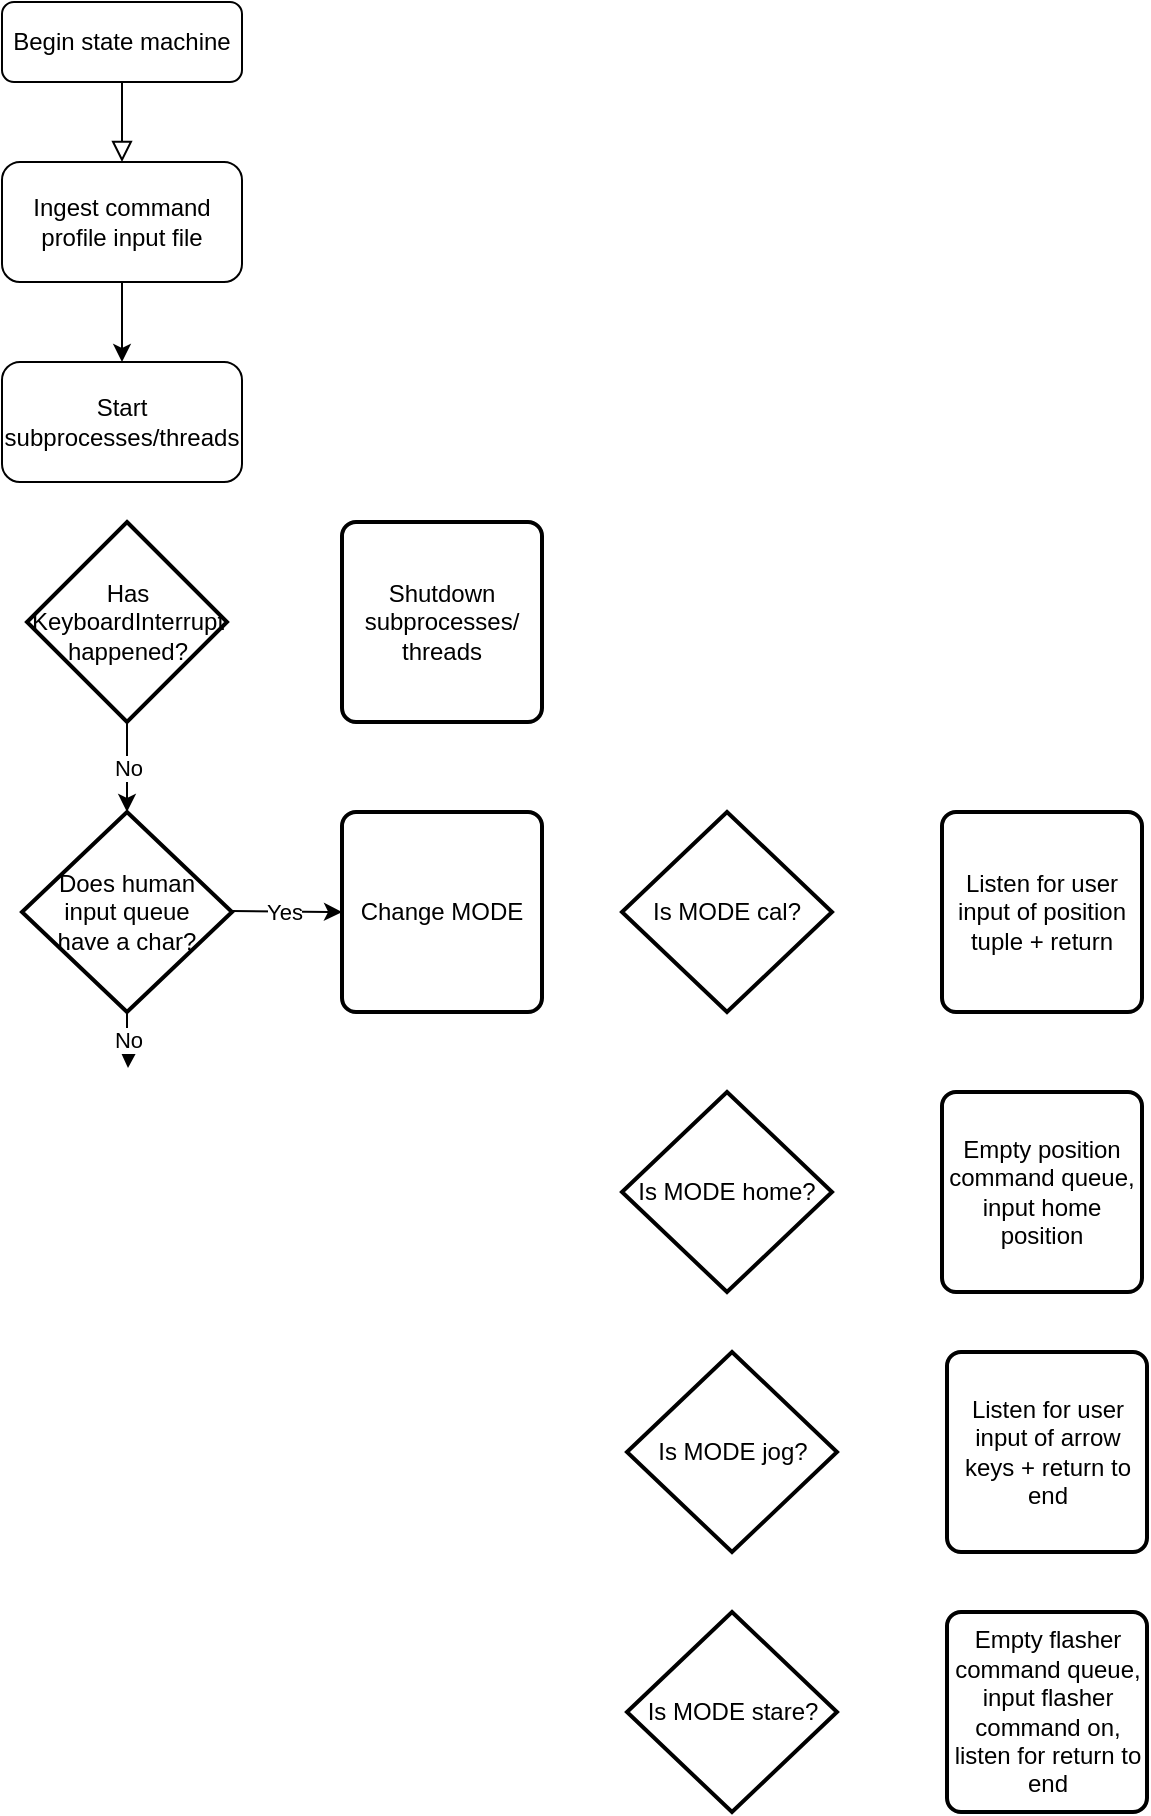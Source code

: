 <mxfile version="15.4.0" type="device"><diagram id="C5RBs43oDa-KdzZeNtuy" name="Page-1"><mxGraphModel dx="630" dy="436" grid="1" gridSize="10" guides="1" tooltips="1" connect="1" arrows="1" fold="1" page="1" pageScale="1" pageWidth="827" pageHeight="1169" math="0" shadow="0"><root><mxCell id="WIyWlLk6GJQsqaUBKTNV-0"/><mxCell id="WIyWlLk6GJQsqaUBKTNV-1" parent="WIyWlLk6GJQsqaUBKTNV-0"/><mxCell id="WIyWlLk6GJQsqaUBKTNV-2" value="" style="rounded=0;html=1;jettySize=auto;orthogonalLoop=1;fontSize=11;endArrow=block;endFill=0;endSize=8;strokeWidth=1;shadow=0;labelBackgroundColor=none;edgeStyle=orthogonalEdgeStyle;" parent="WIyWlLk6GJQsqaUBKTNV-1" source="WIyWlLk6GJQsqaUBKTNV-3" target="vF_u31iRMHl0yjkTLBo3-0" edge="1"><mxGeometry relative="1" as="geometry"><mxPoint x="220" y="190" as="targetPoint"/></mxGeometry></mxCell><mxCell id="WIyWlLk6GJQsqaUBKTNV-3" value="Begin state machine" style="rounded=1;whiteSpace=wrap;html=1;fontSize=12;glass=0;strokeWidth=1;shadow=0;" parent="WIyWlLk6GJQsqaUBKTNV-1" vertex="1"><mxGeometry x="160" y="80" width="120" height="40" as="geometry"/></mxCell><mxCell id="vF_u31iRMHl0yjkTLBo3-3" style="edgeStyle=orthogonalEdgeStyle;rounded=0;orthogonalLoop=1;jettySize=auto;html=1;exitX=0.5;exitY=1;exitDx=0;exitDy=0;entryX=0.5;entryY=0;entryDx=0;entryDy=0;" edge="1" parent="WIyWlLk6GJQsqaUBKTNV-1" source="vF_u31iRMHl0yjkTLBo3-0" target="vF_u31iRMHl0yjkTLBo3-8"><mxGeometry relative="1" as="geometry"><mxPoint x="220" y="260" as="targetPoint"/></mxGeometry></mxCell><mxCell id="vF_u31iRMHl0yjkTLBo3-0" value="Ingest command profile input file" style="rounded=1;whiteSpace=wrap;html=1;" vertex="1" parent="WIyWlLk6GJQsqaUBKTNV-1"><mxGeometry x="160" y="160" width="120" height="60" as="geometry"/></mxCell><mxCell id="vF_u31iRMHl0yjkTLBo3-8" value="Start subprocesses/threads" style="rounded=1;whiteSpace=wrap;html=1;" vertex="1" parent="WIyWlLk6GJQsqaUBKTNV-1"><mxGeometry x="160" y="260" width="120" height="60" as="geometry"/></mxCell><mxCell id="vF_u31iRMHl0yjkTLBo3-9" value="Does human &lt;br&gt;input queue &lt;br&gt;have a char?" style="strokeWidth=2;html=1;shape=mxgraph.flowchart.decision;whiteSpace=wrap;" vertex="1" parent="WIyWlLk6GJQsqaUBKTNV-1"><mxGeometry x="170" y="485" width="105" height="100" as="geometry"/></mxCell><mxCell id="vF_u31iRMHl0yjkTLBo3-10" value="" style="endArrow=classic;html=1;rounded=0;edgeStyle=orthogonalEdgeStyle;entryX=0;entryY=0.5;entryDx=0;entryDy=0;" edge="1" parent="WIyWlLk6GJQsqaUBKTNV-1" target="vF_u31iRMHl0yjkTLBo3-22"><mxGeometry relative="1" as="geometry"><mxPoint x="275" y="534.5" as="sourcePoint"/><mxPoint x="330" y="535" as="targetPoint"/></mxGeometry></mxCell><mxCell id="vF_u31iRMHl0yjkTLBo3-11" value="Yes" style="edgeLabel;resizable=0;html=1;align=center;verticalAlign=middle;" connectable="0" vertex="1" parent="vF_u31iRMHl0yjkTLBo3-10"><mxGeometry relative="1" as="geometry"><mxPoint x="-2" as="offset"/></mxGeometry></mxCell><mxCell id="vF_u31iRMHl0yjkTLBo3-14" value="Has KeyboardInterrupt&lt;br&gt;happened?" style="strokeWidth=2;html=1;shape=mxgraph.flowchart.decision;whiteSpace=wrap;" vertex="1" parent="WIyWlLk6GJQsqaUBKTNV-1"><mxGeometry x="172.5" y="340" width="100" height="100" as="geometry"/></mxCell><mxCell id="vF_u31iRMHl0yjkTLBo3-15" value="Shutdown subprocesses/&lt;br&gt;threads" style="rounded=1;whiteSpace=wrap;html=1;absoluteArcSize=1;arcSize=14;strokeWidth=2;" vertex="1" parent="WIyWlLk6GJQsqaUBKTNV-1"><mxGeometry x="330" y="340" width="100" height="100" as="geometry"/></mxCell><mxCell id="vF_u31iRMHl0yjkTLBo3-16" value="`" style="endArrow=classic;html=1;rounded=0;edgeStyle=orthogonalEdgeStyle;entryX=0.5;entryY=0;entryDx=0;entryDy=0;entryPerimeter=0;exitX=0.5;exitY=1;exitDx=0;exitDy=0;exitPerimeter=0;" edge="1" parent="WIyWlLk6GJQsqaUBKTNV-1" source="vF_u31iRMHl0yjkTLBo3-14" target="vF_u31iRMHl0yjkTLBo3-9"><mxGeometry relative="1" as="geometry"><mxPoint x="190" y="630" as="sourcePoint"/><mxPoint x="300" y="550" as="targetPoint"/></mxGeometry></mxCell><mxCell id="vF_u31iRMHl0yjkTLBo3-17" value="No" style="edgeLabel;resizable=0;html=1;align=center;verticalAlign=middle;" connectable="0" vertex="1" parent="vF_u31iRMHl0yjkTLBo3-16"><mxGeometry relative="1" as="geometry"/></mxCell><mxCell id="vF_u31iRMHl0yjkTLBo3-18" value="`" style="endArrow=classic;html=1;rounded=0;edgeStyle=orthogonalEdgeStyle;exitX=0.5;exitY=1;exitDx=0;exitDy=0;exitPerimeter=0;" edge="1" parent="WIyWlLk6GJQsqaUBKTNV-1" source="vF_u31iRMHl0yjkTLBo3-9"><mxGeometry relative="1" as="geometry"><mxPoint x="232.5" y="450" as="sourcePoint"/><mxPoint x="223" y="613" as="targetPoint"/></mxGeometry></mxCell><mxCell id="vF_u31iRMHl0yjkTLBo3-19" value="No" style="edgeLabel;resizable=0;html=1;align=center;verticalAlign=middle;" connectable="0" vertex="1" parent="vF_u31iRMHl0yjkTLBo3-18"><mxGeometry relative="1" as="geometry"/></mxCell><mxCell id="vF_u31iRMHl0yjkTLBo3-20" value="Is MODE cal?" style="strokeWidth=2;html=1;shape=mxgraph.flowchart.decision;whiteSpace=wrap;" vertex="1" parent="WIyWlLk6GJQsqaUBKTNV-1"><mxGeometry x="470" y="485" width="105" height="100" as="geometry"/></mxCell><mxCell id="vF_u31iRMHl0yjkTLBo3-22" value="Change MODE" style="rounded=1;whiteSpace=wrap;html=1;absoluteArcSize=1;arcSize=14;strokeWidth=2;" vertex="1" parent="WIyWlLk6GJQsqaUBKTNV-1"><mxGeometry x="330" y="485" width="100" height="100" as="geometry"/></mxCell><mxCell id="vF_u31iRMHl0yjkTLBo3-23" value="Listen for user input of position tuple + return" style="rounded=1;whiteSpace=wrap;html=1;absoluteArcSize=1;arcSize=14;strokeWidth=2;" vertex="1" parent="WIyWlLk6GJQsqaUBKTNV-1"><mxGeometry x="630" y="485" width="100" height="100" as="geometry"/></mxCell><mxCell id="vF_u31iRMHl0yjkTLBo3-24" value="Is MODE home?" style="strokeWidth=2;html=1;shape=mxgraph.flowchart.decision;whiteSpace=wrap;" vertex="1" parent="WIyWlLk6GJQsqaUBKTNV-1"><mxGeometry x="470" y="625" width="105" height="100" as="geometry"/></mxCell><mxCell id="vF_u31iRMHl0yjkTLBo3-25" value="Empty position command queue, input home position" style="rounded=1;whiteSpace=wrap;html=1;absoluteArcSize=1;arcSize=14;strokeWidth=2;" vertex="1" parent="WIyWlLk6GJQsqaUBKTNV-1"><mxGeometry x="630" y="625" width="100" height="100" as="geometry"/></mxCell><mxCell id="vF_u31iRMHl0yjkTLBo3-26" value="Is MODE jog?" style="strokeWidth=2;html=1;shape=mxgraph.flowchart.decision;whiteSpace=wrap;" vertex="1" parent="WIyWlLk6GJQsqaUBKTNV-1"><mxGeometry x="472.5" y="755" width="105" height="100" as="geometry"/></mxCell><mxCell id="vF_u31iRMHl0yjkTLBo3-27" value="Listen for user input of arrow keys + return to end" style="rounded=1;whiteSpace=wrap;html=1;absoluteArcSize=1;arcSize=14;strokeWidth=2;" vertex="1" parent="WIyWlLk6GJQsqaUBKTNV-1"><mxGeometry x="632.5" y="755" width="100" height="100" as="geometry"/></mxCell><mxCell id="vF_u31iRMHl0yjkTLBo3-28" value="Is MODE stare?" style="strokeWidth=2;html=1;shape=mxgraph.flowchart.decision;whiteSpace=wrap;" vertex="1" parent="WIyWlLk6GJQsqaUBKTNV-1"><mxGeometry x="472.5" y="885" width="105" height="100" as="geometry"/></mxCell><mxCell id="vF_u31iRMHl0yjkTLBo3-29" value="Empty flasher command queue, input flasher command on, listen for return to end" style="rounded=1;whiteSpace=wrap;html=1;absoluteArcSize=1;arcSize=14;strokeWidth=2;" vertex="1" parent="WIyWlLk6GJQsqaUBKTNV-1"><mxGeometry x="632.5" y="885" width="100" height="100" as="geometry"/></mxCell></root></mxGraphModel></diagram></mxfile>